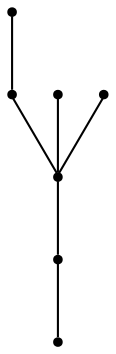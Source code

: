 graph {
  node [shape=point,comment="{\"directed\":false,\"doi\":\"10.1007/978-3-642-11805-0_10\",\"figure\":\"9 (8)\"}"]

  v0 [pos="1161.1760138223337,1971.5083274494514"]
  v1 [pos="1161.1760138223337,2082.9238414417614"]
  v2 [pos="1139.5349106189815,2045.7853261774235"]
  v3 [pos="1074.4865130757175,2008.6468109130856"]
  v4 [pos="1117.8312316362246,1934.3697167830032"]
  v5 [pos="1117.8312316362246,2157.200840169733"]
  v6 [pos="1074.4865130757175,2120.062356706099"]

  v3 -- v6 [id="-3",pos="1074.4865130757175,2008.6468109130856 1074.4865130757175,2120.062356706099 1074.4865130757175,2120.062356706099 1074.4865130757175,2120.062356706099"]
  v5 -- v2 [id="-4",pos="1117.8312316362246,2157.200840169733 1139.5349106189815,2045.7853261774235 1139.5349106189815,2045.7853261774235 1139.5349106189815,2045.7853261774235"]
  v4 -- v2 [id="-5",pos="1117.8312316362246,1934.3697167830032 1139.5349106189815,2045.7853261774235 1139.5349106189815,2045.7853261774235 1139.5349106189815,2045.7853261774235"]
  v2 -- v3 [id="-6",pos="1139.5349106189815,2045.7853261774235 1074.4865130757175,2008.6468109130856 1074.4865130757175,2008.6468109130856 1074.4865130757175,2008.6468109130856"]
  v1 -- v2 [id="-7",pos="1161.1760138223337,2082.9238414417614 1139.5349106189815,2045.7853261774235 1139.5349106189815,2045.7853261774235 1139.5349106189815,2045.7853261774235"]
  v0 -- v1 [id="-10",pos="1161.1760138223337,1971.5083274494514 1161.1760138223337,2082.9238414417614 1161.1760138223337,2082.9238414417614 1161.1760138223337,2082.9238414417614"]
}